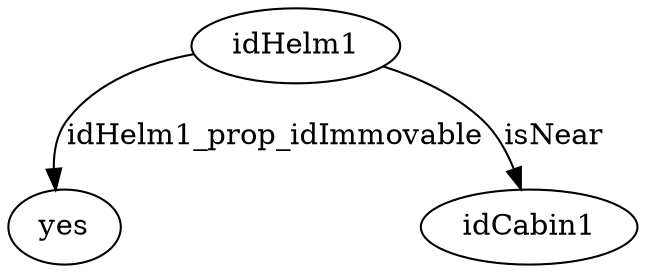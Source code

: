 strict digraph  {
idHelm1 [node_type=entity_node];
yes [node_type=property_node];
idCabin1 [node_type=entity_node];
idHelm1 -> yes  [edge_type=property, label=idHelm1_prop_idImmovable];
idHelm1 -> idCabin1  [edge_type=relationship, label=isNear];
}
